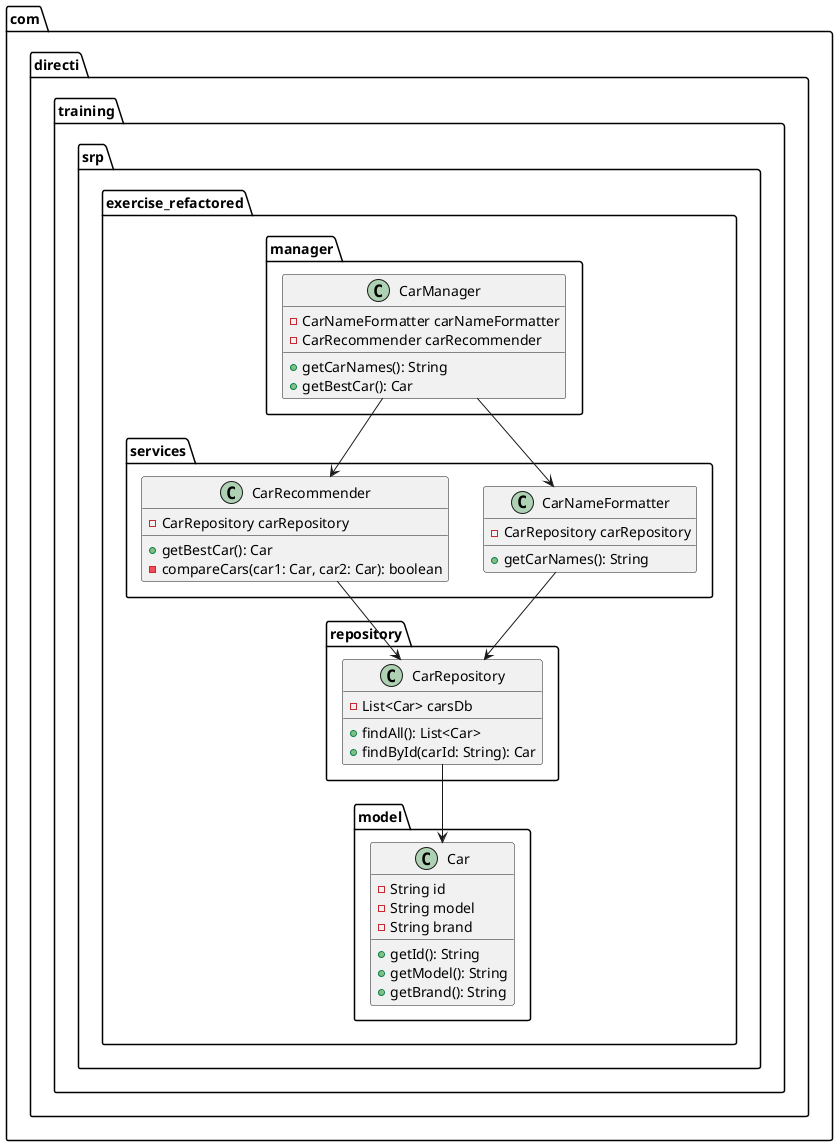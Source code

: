 @startuml

package "com.directi.training.srp.exercise_refactored.model" {
    class Car {
        - String id
        - String model
        - String brand
        + getId(): String
        + getModel(): String
        + getBrand(): String
    }
}

package "com.directi.training.srp.exercise_refactored.repository" {
    class CarRepository {
        - List<Car> carsDb
        + findAll(): List<Car>
        + findById(carId: String): Car
    }
}

package "com.directi.training.srp.exercise_refactored.services" {
    class CarNameFormatter {
        - CarRepository carRepository
        + getCarNames(): String
    }

    class CarRecommender {
        - CarRepository carRepository
        + getBestCar(): Car
        - compareCars(car1: Car, car2: Car): boolean
    }
}

package "com.directi.training.srp.exercise_refactored.manager" {
    class CarManager {
        - CarNameFormatter carNameFormatter
        - CarRecommender carRecommender
        + getCarNames(): String
        + getBestCar(): Car
    }
}

CarManager --> CarNameFormatter
CarManager --> CarRecommender
CarNameFormatter --> CarRepository
CarRecommender --> CarRepository
CarRepository --> Car

@enduml
